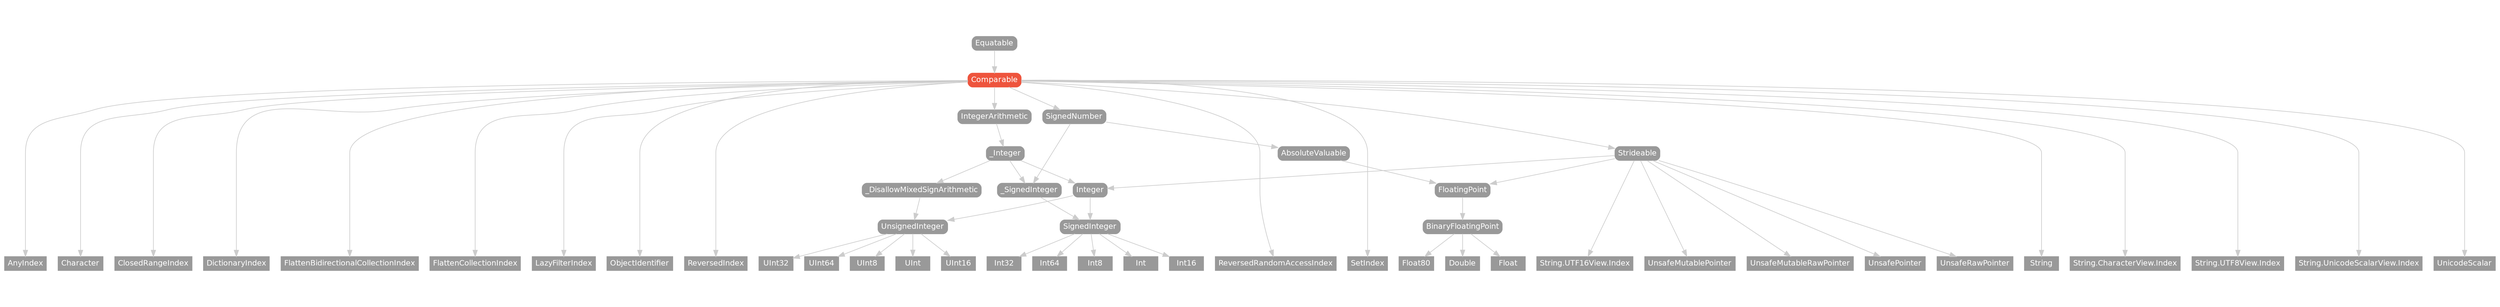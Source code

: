 strict digraph "Comparable - Type Hierarchy - SwiftDoc.org" {
    pad="0.1,0.8"
    node [shape=box, style="filled,rounded", color="#999999", fillcolor="#999999", fontcolor=white, fontname=Helvetica, fontnames="Helvetica,sansserif", fontsize=12, margin="0.07,0.05", height="0.3"]
    edge [color="#cccccc"]
    "AbsoluteValuable" [URL="/protocol/AbsoluteValuable/hierarchy/"]
    "AnyIndex" [URL="/type/AnyIndex/hierarchy/", style=filled]
    "BinaryFloatingPoint" [URL="/protocol/BinaryFloatingPoint/hierarchy/"]
    "Character" [URL="/type/Character/hierarchy/", style=filled]
    "ClosedRangeIndex" [URL="/type/ClosedRangeIndex/hierarchy/", style=filled]
    "Comparable" [URL="/protocol/Comparable/", style="filled,rounded", fillcolor="#ee543d", color="#ee543d"]
    "DictionaryIndex" [URL="/type/DictionaryIndex/hierarchy/", style=filled]
    "Double" [URL="/type/Double/hierarchy/", style=filled]
    "Equatable" [URL="/protocol/Equatable/hierarchy/"]
    "FlattenBidirectionalCollectionIndex" [URL="/type/FlattenBidirectionalCollectionIndex/hierarchy/", style=filled]
    "FlattenCollectionIndex" [URL="/type/FlattenCollectionIndex/hierarchy/", style=filled]
    "Float" [URL="/type/Float/hierarchy/", style=filled]
    "Float80" [URL="/type/Float80/hierarchy/", style=filled]
    "FloatingPoint" [URL="/protocol/FloatingPoint/hierarchy/"]
    "Int" [URL="/type/Int/hierarchy/", style=filled]
    "Int16" [URL="/type/Int16/hierarchy/", style=filled]
    "Int32" [URL="/type/Int32/hierarchy/", style=filled]
    "Int64" [URL="/type/Int64/hierarchy/", style=filled]
    "Int8" [URL="/type/Int8/hierarchy/", style=filled]
    "Integer" [URL="/protocol/Integer/hierarchy/"]
    "IntegerArithmetic" [URL="/protocol/IntegerArithmetic/hierarchy/"]
    "LazyFilterIndex" [URL="/type/LazyFilterIndex/hierarchy/", style=filled]
    "ObjectIdentifier" [URL="/type/ObjectIdentifier/hierarchy/", style=filled]
    "ReversedIndex" [URL="/type/ReversedIndex/hierarchy/", style=filled]
    "ReversedRandomAccessIndex" [URL="/type/ReversedRandomAccessIndex/hierarchy/", style=filled]
    "SetIndex" [URL="/type/SetIndex/hierarchy/", style=filled]
    "SignedInteger" [URL="/protocol/SignedInteger/hierarchy/"]
    "SignedNumber" [URL="/protocol/SignedNumber/hierarchy/"]
    "Strideable" [URL="/protocol/Strideable/hierarchy/"]
    "String" [URL="/type/String/hierarchy/", style=filled]
    "String.CharacterView.Index" [URL="/type/String.CharacterView.Index/hierarchy/", style=filled]
    "String.UTF16View.Index" [URL="/type/String.UTF16View.Index/hierarchy/", style=filled]
    "String.UTF8View.Index" [URL="/type/String.UTF8View.Index/hierarchy/", style=filled]
    "String.UnicodeScalarView.Index" [URL="/type/String.UnicodeScalarView.Index/hierarchy/", style=filled]
    "UInt" [URL="/type/UInt/hierarchy/", style=filled]
    "UInt16" [URL="/type/UInt16/hierarchy/", style=filled]
    "UInt32" [URL="/type/UInt32/hierarchy/", style=filled]
    "UInt64" [URL="/type/UInt64/hierarchy/", style=filled]
    "UInt8" [URL="/type/UInt8/hierarchy/", style=filled]
    "UnicodeScalar" [URL="/type/UnicodeScalar/hierarchy/", style=filled]
    "UnsafeMutablePointer" [URL="/type/UnsafeMutablePointer/hierarchy/", style=filled]
    "UnsafeMutableRawPointer" [URL="/type/UnsafeMutableRawPointer/hierarchy/", style=filled]
    "UnsafePointer" [URL="/type/UnsafePointer/hierarchy/", style=filled]
    "UnsafeRawPointer" [URL="/type/UnsafeRawPointer/hierarchy/", style=filled]
    "UnsignedInteger" [URL="/protocol/UnsignedInteger/hierarchy/"]
    "_DisallowMixedSignArithmetic" [URL="/protocol/_DisallowMixedSignArithmetic/hierarchy/"]
    "_Integer" [URL="/protocol/_Integer/hierarchy/"]
    "_SignedInteger" [URL="/protocol/_SignedInteger/hierarchy/"]    "Comparable" -> "AnyIndex"
    "Comparable" -> "Character"
    "Comparable" -> "ClosedRangeIndex"
    "Comparable" -> "DictionaryIndex"
    "Comparable" -> "FlattenBidirectionalCollectionIndex"
    "Comparable" -> "FlattenCollectionIndex"
    "Comparable" -> "IntegerArithmetic"
    "Comparable" -> "LazyFilterIndex"
    "Comparable" -> "ObjectIdentifier"
    "Comparable" -> "ReversedIndex"
    "Comparable" -> "ReversedRandomAccessIndex"
    "Comparable" -> "SetIndex"
    "Comparable" -> "SignedNumber"
    "Comparable" -> "Strideable"
    "Comparable" -> "String"
    "Comparable" -> "UnicodeScalar"
    "Comparable" -> "String.UTF8View.Index"
    "Comparable" -> "String.CharacterView.Index"
    "Comparable" -> "String.UnicodeScalarView.Index"
    "IntegerArithmetic" -> "_Integer"
    "_Integer" -> "Integer"
    "_Integer" -> "_DisallowMixedSignArithmetic"
    "_Integer" -> "_SignedInteger"
    "Integer" -> "SignedInteger"
    "Integer" -> "UnsignedInteger"
    "SignedInteger" -> "Int"
    "SignedInteger" -> "Int16"
    "SignedInteger" -> "Int32"
    "SignedInteger" -> "Int64"
    "SignedInteger" -> "Int8"
    "UnsignedInteger" -> "UInt"
    "UnsignedInteger" -> "UInt16"
    "UnsignedInteger" -> "UInt32"
    "UnsignedInteger" -> "UInt64"
    "UnsignedInteger" -> "UInt8"
    "_DisallowMixedSignArithmetic" -> "UnsignedInteger"
    "UnsignedInteger" -> "UInt"
    "UnsignedInteger" -> "UInt16"
    "UnsignedInteger" -> "UInt32"
    "UnsignedInteger" -> "UInt64"
    "UnsignedInteger" -> "UInt8"
    "_SignedInteger" -> "SignedInteger"
    "SignedInteger" -> "Int"
    "SignedInteger" -> "Int16"
    "SignedInteger" -> "Int32"
    "SignedInteger" -> "Int64"
    "SignedInteger" -> "Int8"
    "SignedNumber" -> "AbsoluteValuable"
    "SignedNumber" -> "_SignedInteger"
    "AbsoluteValuable" -> "FloatingPoint"
    "FloatingPoint" -> "BinaryFloatingPoint"
    "BinaryFloatingPoint" -> "Double"
    "BinaryFloatingPoint" -> "Float"
    "BinaryFloatingPoint" -> "Float80"
    "_SignedInteger" -> "SignedInteger"
    "SignedInteger" -> "Int"
    "SignedInteger" -> "Int16"
    "SignedInteger" -> "Int32"
    "SignedInteger" -> "Int64"
    "SignedInteger" -> "Int8"
    "Strideable" -> "FloatingPoint"
    "Strideable" -> "Integer"
    "Strideable" -> "UnsafeMutablePointer"
    "Strideable" -> "UnsafeMutableRawPointer"
    "Strideable" -> "UnsafePointer"
    "Strideable" -> "UnsafeRawPointer"
    "Strideable" -> "String.UTF16View.Index"
    "FloatingPoint" -> "BinaryFloatingPoint"
    "BinaryFloatingPoint" -> "Double"
    "BinaryFloatingPoint" -> "Float"
    "BinaryFloatingPoint" -> "Float80"
    "Integer" -> "SignedInteger"
    "Integer" -> "UnsignedInteger"
    "SignedInteger" -> "Int"
    "SignedInteger" -> "Int16"
    "SignedInteger" -> "Int32"
    "SignedInteger" -> "Int64"
    "SignedInteger" -> "Int8"
    "UnsignedInteger" -> "UInt"
    "UnsignedInteger" -> "UInt16"
    "UnsignedInteger" -> "UInt32"
    "UnsignedInteger" -> "UInt64"
    "UnsignedInteger" -> "UInt8"
    "Equatable" -> "Comparable"
    subgraph Types {
        rank = max; "AnyIndex"; "Character"; "ClosedRangeIndex"; "DictionaryIndex"; "FlattenBidirectionalCollectionIndex"; "FlattenCollectionIndex"; "LazyFilterIndex"; "ObjectIdentifier"; "ReversedIndex"; "ReversedRandomAccessIndex"; "SetIndex"; "String"; "UnicodeScalar"; "String.UTF8View.Index"; "String.CharacterView.Index"; "String.UnicodeScalarView.Index"; "Int"; "Int16"; "Int32"; "Int64"; "Int8"; "UInt"; "UInt16"; "UInt32"; "UInt64"; "UInt8"; "Double"; "Float"; "Float80"; "UnsafeMutablePointer"; "UnsafeMutableRawPointer"; "UnsafePointer"; "UnsafeRawPointer"; "String.UTF16View.Index";
    }
}